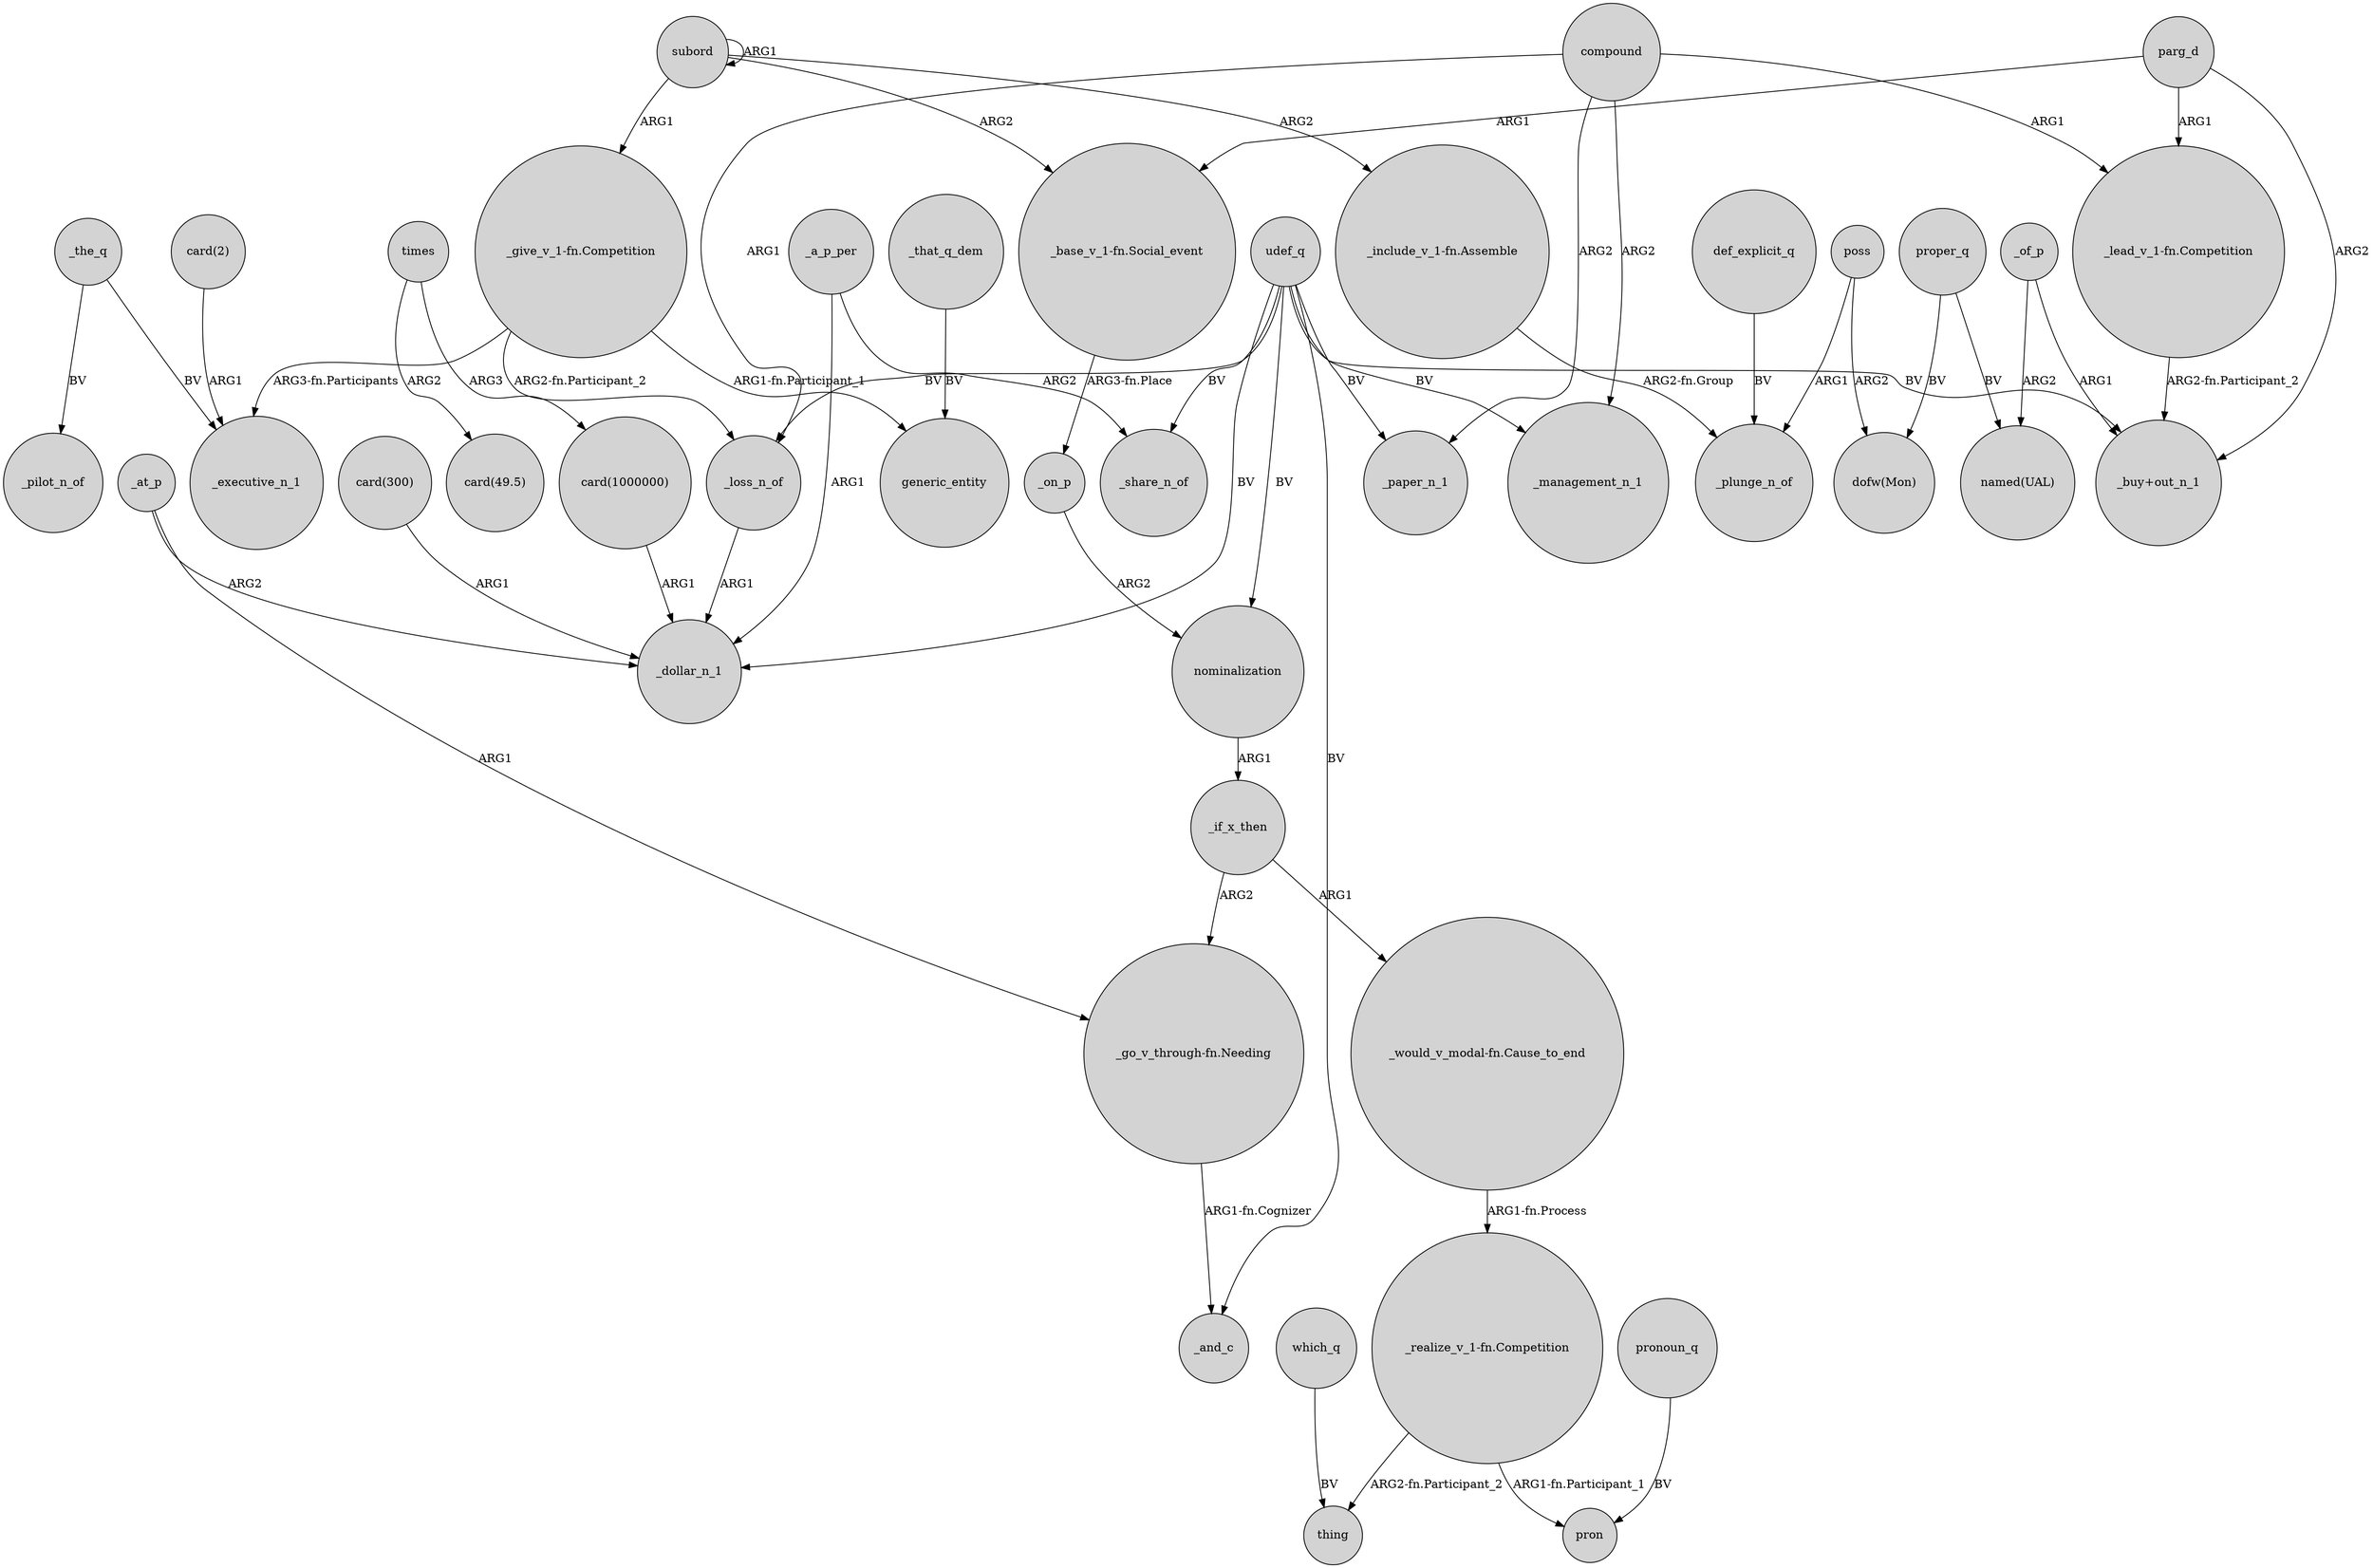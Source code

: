 digraph {
	node [shape=circle style=filled]
	"_base_v_1-fn.Social_event" -> _on_p [label="ARG3-fn.Place"]
	subord -> "_base_v_1-fn.Social_event" [label=ARG2]
	"_include_v_1-fn.Assemble" -> _plunge_n_of [label="ARG2-fn.Group"]
	nominalization -> _if_x_then [label=ARG1]
	def_explicit_q -> _plunge_n_of [label=BV]
	poss -> "dofw(Mon)" [label=ARG2]
	"_give_v_1-fn.Competition" -> _loss_n_of [label="ARG2-fn.Participant_2"]
	_on_p -> nominalization [label=ARG2]
	parg_d -> "_lead_v_1-fn.Competition" [label=ARG1]
	udef_q -> _paper_n_1 [label=BV]
	_of_p -> "_buy+out_n_1" [label=ARG1]
	"_go_v_through-fn.Needing" -> _and_c [label="ARG1-fn.Cognizer"]
	compound -> _paper_n_1 [label=ARG2]
	times -> "card(49.5)" [label=ARG2]
	_loss_n_of -> _dollar_n_1 [label=ARG1]
	udef_q -> nominalization [label=BV]
	_at_p -> "_go_v_through-fn.Needing" [label=ARG1]
	times -> "card(1000000)" [label=ARG3]
	compound -> "_lead_v_1-fn.Competition" [label=ARG1]
	proper_q -> "dofw(Mon)" [label=BV]
	which_q -> thing [label=BV]
	"card(2)" -> _executive_n_1 [label=ARG1]
	udef_q -> _and_c [label=BV]
	subord -> subord [label=ARG1]
	compound -> _management_n_1 [label=ARG2]
	udef_q -> "_buy+out_n_1" [label=BV]
	parg_d -> "_buy+out_n_1" [label=ARG2]
	"_would_v_modal-fn.Cause_to_end" -> "_realize_v_1-fn.Competition" [label="ARG1-fn.Process"]
	udef_q -> _management_n_1 [label=BV]
	proper_q -> "named(UAL)" [label=BV]
	"_realize_v_1-fn.Competition" -> thing [label="ARG2-fn.Participant_2"]
	pronoun_q -> pron [label=BV]
	"_realize_v_1-fn.Competition" -> pron [label="ARG1-fn.Participant_1"]
	_at_p -> _dollar_n_1 [label=ARG2]
	compound -> _loss_n_of [label=ARG1]
	subord -> "_include_v_1-fn.Assemble" [label=ARG2]
	_a_p_per -> _share_n_of [label=ARG2]
	udef_q -> _share_n_of [label=BV]
	udef_q -> _loss_n_of [label=BV]
	udef_q -> _dollar_n_1 [label=BV]
	"card(1000000)" -> _dollar_n_1 [label=ARG1]
	_a_p_per -> _dollar_n_1 [label=ARG1]
	_the_q -> _pilot_n_of [label=BV]
	"_lead_v_1-fn.Competition" -> "_buy+out_n_1" [label="ARG2-fn.Participant_2"]
	parg_d -> "_base_v_1-fn.Social_event" [label=ARG1]
	_the_q -> _executive_n_1 [label=BV]
	_that_q_dem -> generic_entity [label=BV]
	"card(300)" -> _dollar_n_1 [label=ARG1]
	"_give_v_1-fn.Competition" -> generic_entity [label="ARG1-fn.Participant_1"]
	subord -> "_give_v_1-fn.Competition" [label=ARG1]
	_of_p -> "named(UAL)" [label=ARG2]
	"_give_v_1-fn.Competition" -> _executive_n_1 [label="ARG3-fn.Participants"]
	poss -> _plunge_n_of [label=ARG1]
	_if_x_then -> "_would_v_modal-fn.Cause_to_end" [label=ARG1]
	_if_x_then -> "_go_v_through-fn.Needing" [label=ARG2]
}
